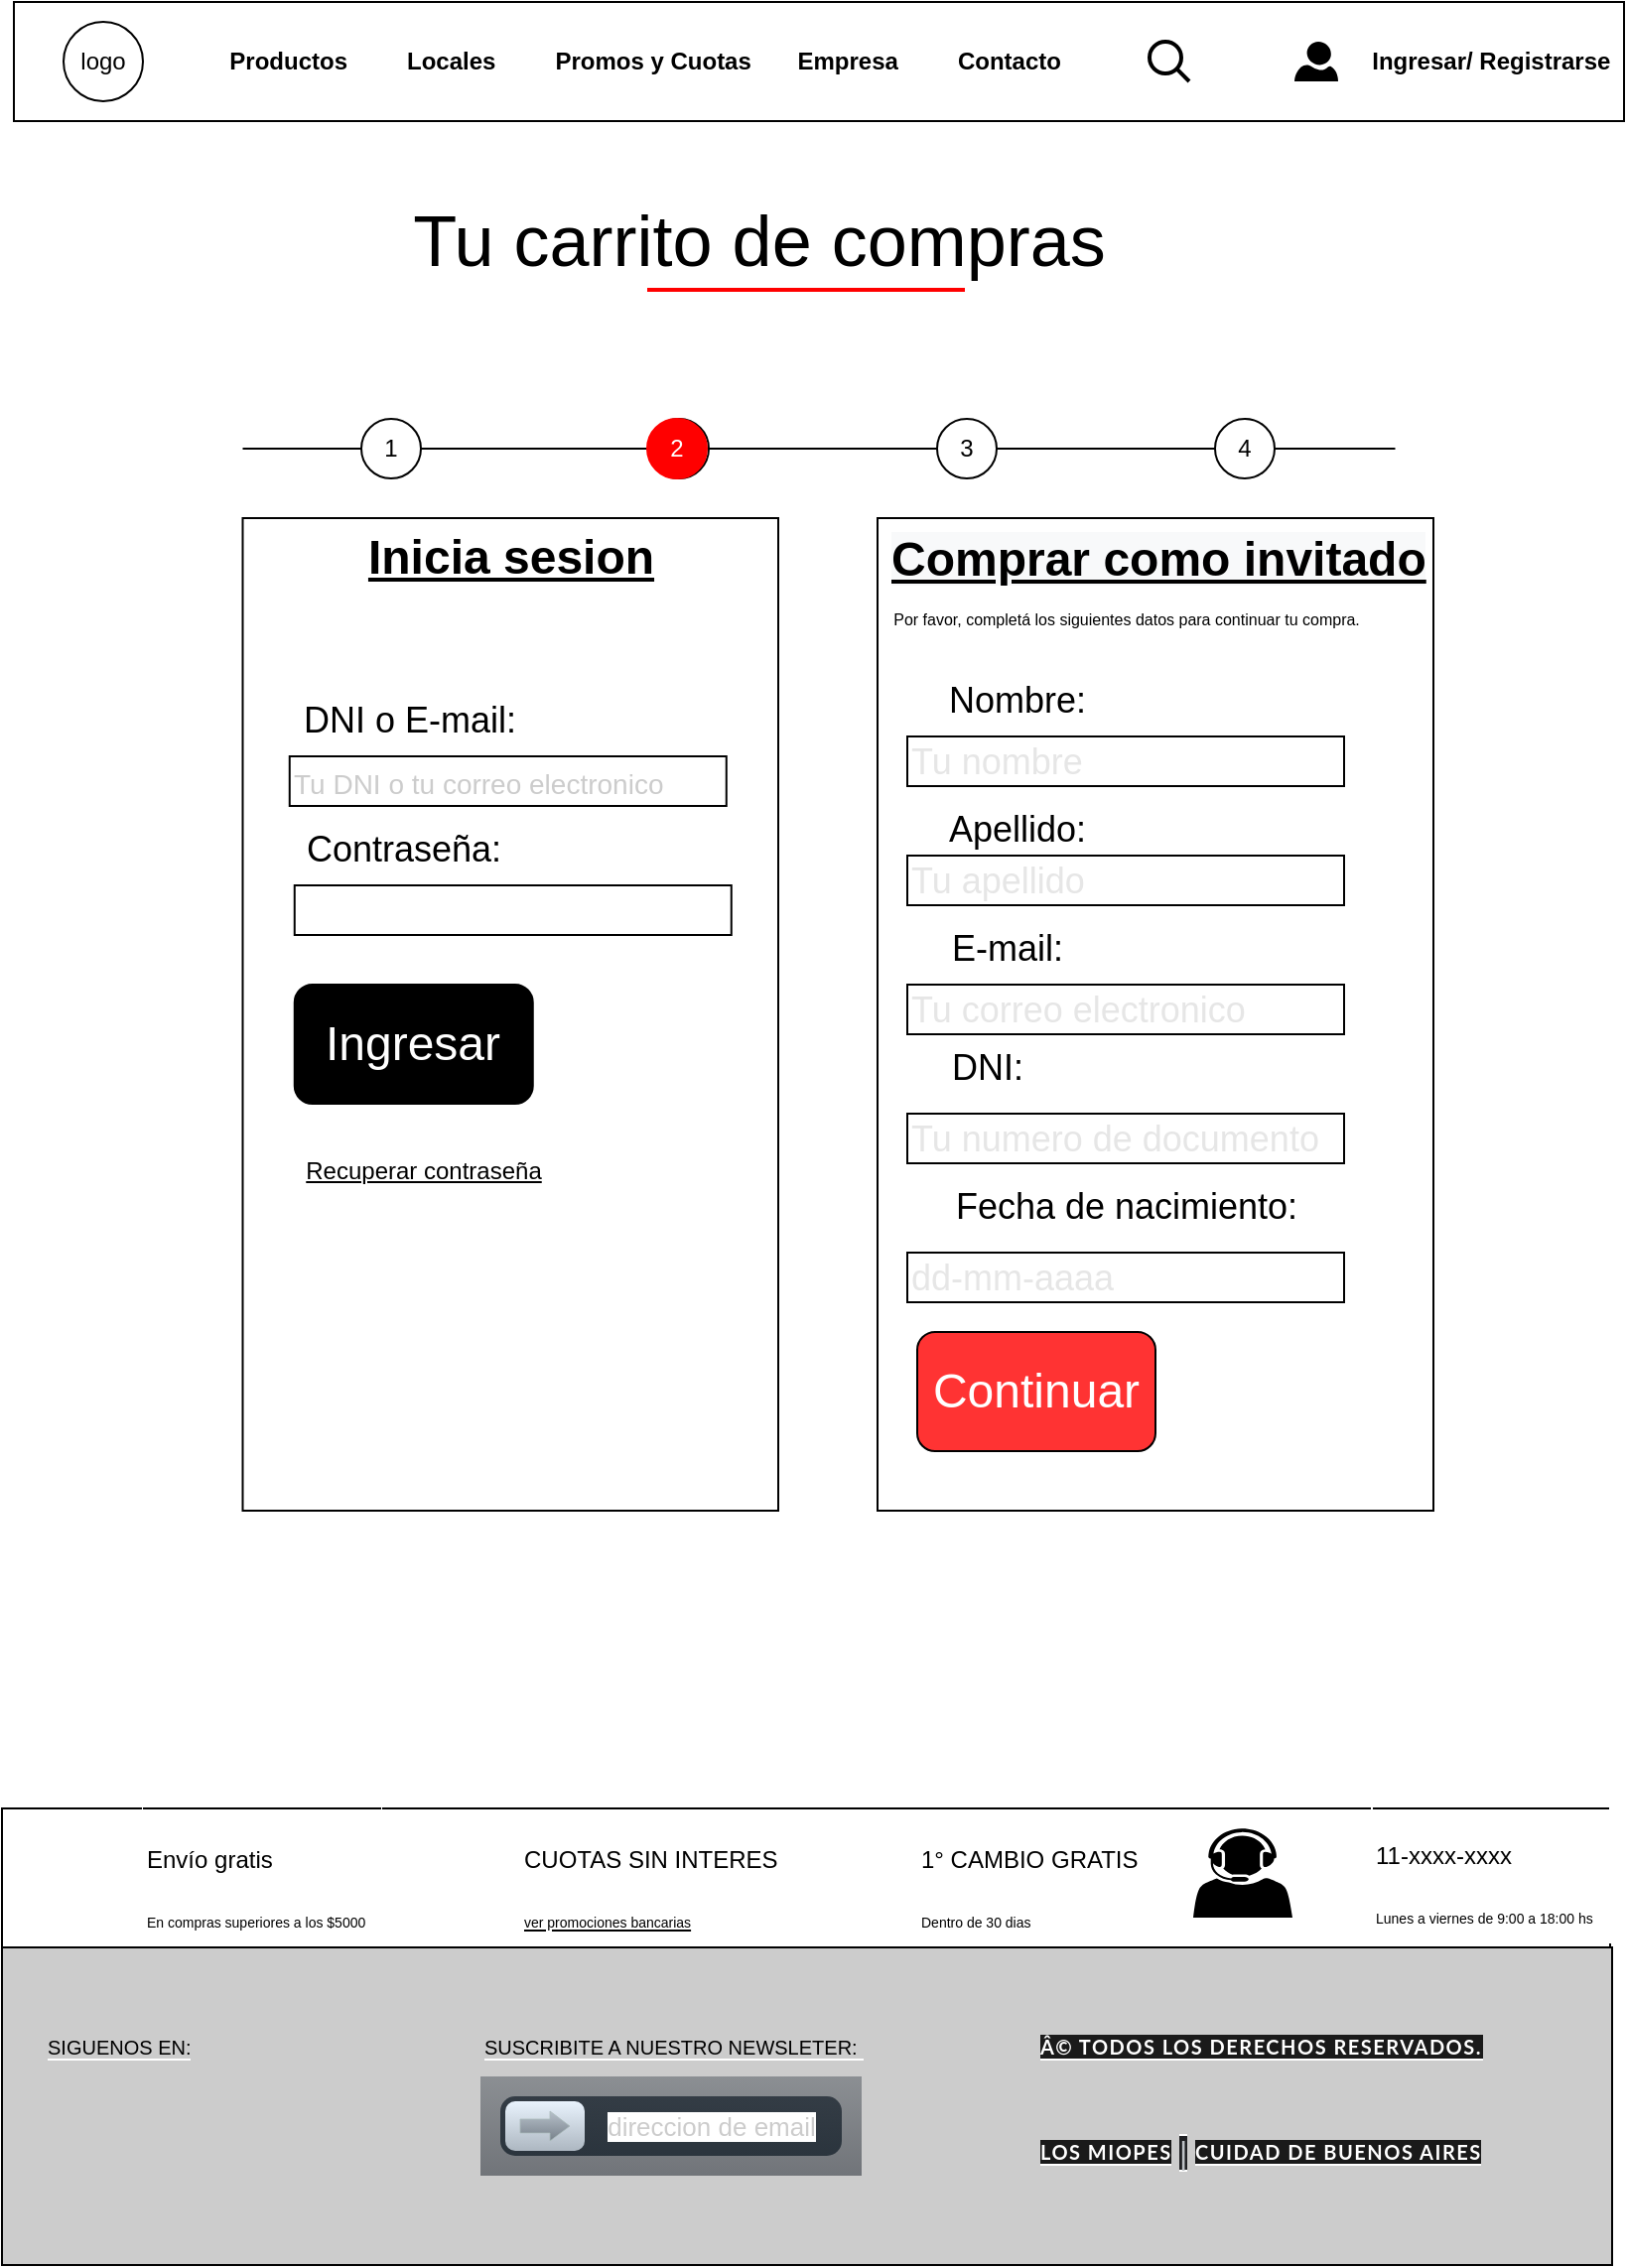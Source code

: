 <mxfile version="15.6.6" type="google"><diagram id="-QO4P-_bwOBR-V4AsRGm" name="Página-1"><mxGraphModel dx="1422" dy="794" grid="1" gridSize="10" guides="1" tooltips="1" connect="1" arrows="1" fold="1" page="1" pageScale="1" pageWidth="827" pageHeight="1169" math="0" shadow="0"><root><mxCell id="0"/><mxCell id="1" parent="0"/><mxCell id="02_rb7rti7s5xEP7EJq2-48" value="" style="line;strokeWidth=1;rotatable=0;dashed=0;labelPosition=right;align=left;verticalAlign=middle;spacingTop=0;spacingLeft=6;points=[];portConstraint=eastwest;fillColor=#FF0000;" parent="1" vertex="1"><mxGeometry x="130.25" y="200" width="580.5" height="70" as="geometry"/></mxCell><mxCell id="02_rb7rti7s5xEP7EJq2-1" value="" style="rounded=0;whiteSpace=wrap;html=1;fontSize=25;strokeColor=#000000;strokeWidth=1;fillColor=#FFFFFF;align=left;" parent="1" vertex="1"><mxGeometry x="9" y="920" width="810" height="70" as="geometry"/></mxCell><mxCell id="02_rb7rti7s5xEP7EJq2-2" value="" style="shape=image;html=1;verticalAlign=top;verticalLabelPosition=bottom;labelBackgroundColor=#ffffff;imageAspect=0;aspect=fixed;image=https://cdn2.iconfinder.com/data/icons/e-commerce-glyph-2/614/23_-_Truck-128.png;fontSize=25;strokeColor=#000000;strokeWidth=1;fillColor=none;gradientColor=#000000;" parent="1" vertex="1"><mxGeometry x="15" y="930" width="55" height="55" as="geometry"/></mxCell><mxCell id="02_rb7rti7s5xEP7EJq2-3" value="" style="shape=image;html=1;verticalAlign=top;verticalLabelPosition=bottom;labelBackgroundColor=#ffffff;imageAspect=0;aspect=fixed;image=https://cdn2.iconfinder.com/data/icons/maki/100/credit-card-128.png;sketch=0;fontSize=25;strokeColor=#000000;strokeWidth=1;fillColor=none;gradientColor=#000000;" parent="1" vertex="1"><mxGeometry x="200" y="920" width="60" height="60" as="geometry"/></mxCell><mxCell id="02_rb7rti7s5xEP7EJq2-4" value="&lt;font&gt;&lt;font style=&quot;font-size: 12px&quot;&gt;Envío gratis&lt;/font&gt;&lt;br&gt;&lt;font style=&quot;font-size: 7px&quot;&gt;En compras superiores a los $5000&lt;/font&gt;&lt;/font&gt;" style="rounded=0;whiteSpace=wrap;html=1;labelBackgroundColor=#FFFFFF;sketch=0;fontSize=25;fontColor=#000000;strokeColor=#FFFFFF;strokeWidth=1;fillColor=none;gradientColor=#000000;align=left;" parent="1" vertex="1"><mxGeometry x="80" y="920" width="120" height="70" as="geometry"/></mxCell><mxCell id="02_rb7rti7s5xEP7EJq2-5" value="" style="endArrow=none;html=1;rounded=0;fontSize=18;strokeColor=#000000;strokeWidth=1;exitX=0;exitY=1;exitDx=0;exitDy=0;" parent="1" edge="1"><mxGeometry relative="1" as="geometry"><mxPoint x="356" y="1080" as="sourcePoint"/><mxPoint x="610" y="1080" as="targetPoint"/></mxGeometry></mxCell><mxCell id="02_rb7rti7s5xEP7EJq2-6" value="" style="endArrow=none;html=1;rounded=0;fontSize=18;strokeColor=#000000;strokeWidth=1;exitX=0;exitY=1;exitDx=0;exitDy=0;" parent="1" edge="1"><mxGeometry relative="1" as="geometry"><mxPoint x="306" y="920" as="sourcePoint"/><mxPoint x="560" y="920" as="targetPoint"/></mxGeometry></mxCell><mxCell id="02_rb7rti7s5xEP7EJq2-7" value="" style="shape=image;html=1;verticalAlign=top;verticalLabelPosition=bottom;labelBackgroundColor=#ffffff;imageAspect=0;aspect=fixed;image=https://cdn0.iconfinder.com/data/icons/analytic-investment-and-balanced-scorecard/512/171_inbox_mail_box_container_delivery_parcel-128.png;sketch=0;fontSize=9;fontColor=#000000;strokeColor=#FFFFFF;strokeWidth=1;fillColor=none;gradientColor=#000000;" parent="1" vertex="1"><mxGeometry x="410" y="920" width="60" height="60" as="geometry"/></mxCell><mxCell id="02_rb7rti7s5xEP7EJq2-8" value="&lt;font&gt;&lt;span style=&quot;font-size: 12px&quot;&gt;1° CAMBIO GRATIS&amp;nbsp;&lt;/span&gt;&lt;br&gt;&lt;font size=&quot;1&quot;&gt;&lt;span style=&quot;font-size: 7px&quot;&gt;Dentro de 30 dias&lt;/span&gt;&lt;/font&gt;&lt;br&gt;&lt;/font&gt;" style="rounded=0;whiteSpace=wrap;html=1;labelBackgroundColor=#FFFFFF;sketch=0;fontSize=25;fontColor=#000000;strokeColor=#FFFFFF;strokeWidth=1;fillColor=none;gradientColor=#000000;align=left;" parent="1" vertex="1"><mxGeometry x="470" y="920" width="170" height="70" as="geometry"/></mxCell><mxCell id="02_rb7rti7s5xEP7EJq2-9" value="&lt;font&gt;&lt;font style=&quot;font-size: 12px&quot;&gt;CUOTAS SIN INTERES&lt;/font&gt;&lt;br&gt;&lt;font size=&quot;1&quot; style=&quot;line-height: 1.2&quot;&gt;&lt;u style=&quot;font-size: 7px&quot;&gt;ver promociones bancarias&lt;/u&gt;&lt;/font&gt;&lt;br&gt;&lt;/font&gt;" style="rounded=0;whiteSpace=wrap;html=1;labelBackgroundColor=#FFFFFF;sketch=0;fontSize=25;fontColor=#000000;strokeColor=#FFFFFF;strokeWidth=1;fillColor=none;gradientColor=#000000;align=left;" parent="1" vertex="1"><mxGeometry x="270" y="920" width="170" height="70" as="geometry"/></mxCell><mxCell id="02_rb7rti7s5xEP7EJq2-10" value="" style="endArrow=none;html=1;rounded=0;fontSize=18;strokeColor=#000000;strokeWidth=1;exitX=0;exitY=0;exitDx=0;exitDy=0;entryX=1;entryY=0;entryDx=0;entryDy=0;" parent="1" source="02_rb7rti7s5xEP7EJq2-4" target="02_rb7rti7s5xEP7EJq2-4" edge="1"><mxGeometry relative="1" as="geometry"><mxPoint x="80" y="920" as="sourcePoint"/><mxPoint x="337" y="920" as="targetPoint"/><Array as="points"><mxPoint x="200" y="920"/></Array></mxGeometry></mxCell><mxCell id="02_rb7rti7s5xEP7EJq2-11" value="" style="endArrow=none;html=1;rounded=0;fontSize=18;strokeColor=#000000;strokeWidth=1;exitX=0;exitY=1;exitDx=0;exitDy=0;" parent="1" edge="1"><mxGeometry relative="1" as="geometry"><mxPoint x="278" y="990" as="sourcePoint"/><mxPoint x="532" y="990" as="targetPoint"/></mxGeometry></mxCell><mxCell id="02_rb7rti7s5xEP7EJq2-12" value="" style="endArrow=none;html=1;rounded=0;fontSize=18;strokeColor=#000000;strokeWidth=1;exitX=0;exitY=1;exitDx=0;exitDy=0;startArrow=none;" parent="1" edge="1"><mxGeometry relative="1" as="geometry"><mxPoint x="230" y="1134" as="sourcePoint"/><mxPoint x="334" y="990" as="targetPoint"/></mxGeometry></mxCell><mxCell id="02_rb7rti7s5xEP7EJq2-13" value="" style="endArrow=none;html=1;rounded=0;fontSize=18;strokeColor=#000000;strokeWidth=1;exitX=0;exitY=1;exitDx=0;exitDy=0;" parent="1" edge="1"><mxGeometry relative="1" as="geometry"><mxPoint x="220" y="920" as="sourcePoint"/><mxPoint x="474" y="920" as="targetPoint"/></mxGeometry></mxCell><mxCell id="02_rb7rti7s5xEP7EJq2-14" value="" style="endArrow=none;html=1;rounded=0;fontSize=18;strokeColor=#000000;strokeWidth=1;exitX=0;exitY=1;exitDx=0;exitDy=0;" parent="1" edge="1"><mxGeometry relative="1" as="geometry"><mxPoint x="452" y="990" as="sourcePoint"/><mxPoint x="706" y="990" as="targetPoint"/></mxGeometry></mxCell><mxCell id="02_rb7rti7s5xEP7EJq2-15" value="" style="endArrow=none;html=1;rounded=0;fontSize=18;strokeColor=#000000;strokeWidth=1;exitX=0;exitY=1;exitDx=0;exitDy=0;" parent="1" edge="1"><mxGeometry relative="1" as="geometry"><mxPoint x="414" y="920" as="sourcePoint"/><mxPoint x="668" y="920" as="targetPoint"/></mxGeometry></mxCell><mxCell id="02_rb7rti7s5xEP7EJq2-16" value="" style="sketch=0;pointerEvents=1;shadow=0;dashed=0;html=1;strokeColor=none;fillColor=#000000;labelPosition=center;verticalLabelPosition=bottom;verticalAlign=top;outlineConnect=0;align=center;shape=mxgraph.office.users.call_center_agent;labelBackgroundColor=#FFFFFF;fontSize=7;fontColor=#000000;" parent="1" vertex="1"><mxGeometry x="609" y="930" width="50" height="45" as="geometry"/></mxCell><mxCell id="02_rb7rti7s5xEP7EJq2-17" value="" style="shape=image;html=1;verticalAlign=top;verticalLabelPosition=bottom;labelBackgroundColor=#ffffff;imageAspect=0;aspect=fixed;image=https://cdn3.iconfinder.com/data/icons/outline-style-1/512/phone-128.png;sketch=0;fontSize=7;fontColor=#000000;strokeColor=#FFFFFF;strokeWidth=1;fillColor=#000000;gradientColor=#000000;imageBackground=#FFFFFF;" parent="1" vertex="1"><mxGeometry x="677" y="930" width="22" height="22" as="geometry"/></mxCell><mxCell id="02_rb7rti7s5xEP7EJq2-18" value="" style="endArrow=none;html=1;rounded=0;fontSize=18;strokeColor=#000000;strokeWidth=1;exitX=0;exitY=1;exitDx=0;exitDy=0;" parent="1" edge="1"><mxGeometry relative="1" as="geometry"><mxPoint x="544" y="920" as="sourcePoint"/><mxPoint x="798" y="920" as="targetPoint"/></mxGeometry></mxCell><mxCell id="02_rb7rti7s5xEP7EJq2-19" value="" style="rounded=0;whiteSpace=wrap;html=1;labelBackgroundColor=#FFFFFF;sketch=0;fontSize=7;fontColor=#000000;strokeColor=#000000;strokeWidth=1;fillColor=#CCCCCC;align=left;gradientDirection=south;" parent="1" vertex="1"><mxGeometry x="9" y="990" width="811" height="160" as="geometry"/></mxCell><mxCell id="02_rb7rti7s5xEP7EJq2-20" value="&lt;font size=&quot;1&quot; style=&quot;background-color: rgb(204 , 204 , 204)&quot;&gt;SIGUENOS EN:&lt;/font&gt;" style="rounded=0;whiteSpace=wrap;html=1;labelBackgroundColor=#FFFFFF;sketch=0;fontSize=7;fontColor=#000000;strokeColor=#CCCCCC;strokeWidth=1;fillColor=#CCCCCC;gradientColor=none;gradientDirection=south;align=left;" parent="1" vertex="1"><mxGeometry x="30" y="1010" width="120" height="60" as="geometry"/></mxCell><mxCell id="02_rb7rti7s5xEP7EJq2-21" value="" style="shape=image;html=1;verticalAlign=top;verticalLabelPosition=bottom;labelBackgroundColor=#ffffff;imageAspect=0;aspect=fixed;image=https://cdn4.iconfinder.com/data/icons/miu-black-social-2/60/facebook-128.png;sketch=0;fontSize=12;fontColor=#000000;strokeColor=#CCCCCC;strokeWidth=1;fillColor=#CCCCCC;gradientColor=none;gradientDirection=south;" parent="1" vertex="1"><mxGeometry x="27.5" y="1055" width="30" height="30" as="geometry"/></mxCell><mxCell id="02_rb7rti7s5xEP7EJq2-22" value="" style="shape=image;html=1;verticalAlign=top;verticalLabelPosition=bottom;labelBackgroundColor=#ffffff;imageAspect=0;aspect=fixed;image=https://cdn1.iconfinder.com/data/icons/social-media-circle-7/512/Circled_Instagram_svg-128.png;sketch=0;fontSize=12;fontColor=#000000;strokeColor=#CCCCCC;strokeWidth=1;fillColor=#CCCCCC;gradientColor=none;gradientDirection=south;" parent="1" vertex="1"><mxGeometry x="70" y="1055" width="35" height="35" as="geometry"/></mxCell><mxCell id="02_rb7rti7s5xEP7EJq2-23" value="" style="shape=image;html=1;verticalAlign=top;verticalLabelPosition=bottom;labelBackgroundColor=#ffffff;imageAspect=0;aspect=fixed;image=https://cdn4.iconfinder.com/data/icons/miu-black-social-2/60/pinterest-128.png;sketch=0;fontSize=12;fontColor=#000000;strokeColor=#CCCCCC;strokeWidth=1;fillColor=#CCCCCC;gradientColor=none;gradientDirection=south;" parent="1" vertex="1"><mxGeometry x="115" y="1055" width="35" height="35" as="geometry"/></mxCell><mxCell id="02_rb7rti7s5xEP7EJq2-24" value="" style="shape=image;html=1;verticalAlign=top;verticalLabelPosition=bottom;labelBackgroundColor=#ffffff;imageAspect=0;aspect=fixed;image=https://cdn4.iconfinder.com/data/icons/miu-black-social-2/60/twitter-128.png;sketch=0;fontSize=12;fontColor=#000000;strokeColor=#CCCCCC;strokeWidth=1;fillColor=#CCCCCC;gradientColor=none;gradientDirection=south;" parent="1" vertex="1"><mxGeometry x="162" y="1055" width="38" height="38" as="geometry"/></mxCell><mxCell id="02_rb7rti7s5xEP7EJq2-25" value="&lt;font size=&quot;1&quot;&gt;&lt;span style=&quot;background-color: rgb(204 , 204 , 204)&quot;&gt;SUSCRIBITE A NUESTRO NEWSLETER:&amp;nbsp;&lt;/span&gt;&lt;/font&gt;" style="rounded=0;whiteSpace=wrap;html=1;labelBackgroundColor=#FFFFFF;sketch=0;fontSize=7;fontColor=#000000;strokeColor=#CCCCCC;strokeWidth=1;fillColor=#CCCCCC;gradientColor=none;gradientDirection=south;align=left;" parent="1" vertex="1"><mxGeometry x="250" y="1010" width="200" height="60" as="geometry"/></mxCell><mxCell id="02_rb7rti7s5xEP7EJq2-26" value="&lt;span style=&quot;background-color: rgb(255 , 255 , 255)&quot;&gt;direccion de email&lt;/span&gt;" style="strokeWidth=1;html=1;shadow=0;dashed=0;shape=mxgraph.ios.iLockButton;fontColor=#cccccc;fontSize=13;mainText=;spacingLeft=50;spacingRight=10;align=center;sketch=0;labelBackgroundColor=#CCCCCC;fillColor=#FFFFFF;gradientColor=none;gradientDirection=south;" parent="1" vertex="1"><mxGeometry x="250" y="1055" width="192" height="50" as="geometry"/></mxCell><mxCell id="02_rb7rti7s5xEP7EJq2-27" value="&lt;span style=&quot;font-family: lato, sans-serif; font-size: 10px; font-weight: 700; letter-spacing: 0.75px; text-transform: uppercase; background-color: rgb(26, 26, 26);&quot;&gt;Â© TODOS LOS DERECHOS RESERVADOS.&lt;/span&gt;" style="rounded=0;whiteSpace=wrap;html=1;labelBackgroundColor=#FFFFFF;sketch=0;fontSize=7;fontColor=#FFFFFF;strokeColor=#CCCCCC;strokeWidth=1;fillColor=#CCCCCC;gradientColor=none;gradientDirection=south;align=left;" parent="1" vertex="1"><mxGeometry x="530" y="1010" width="240" height="60" as="geometry"/></mxCell><mxCell id="02_rb7rti7s5xEP7EJq2-28" value="&lt;font face=&quot;lato, sans-serif&quot;&gt;&lt;span style=&quot;font-size: 10px ; letter-spacing: 0.75px ; text-transform: uppercase ; background-color: rgb(26 , 26 , 26)&quot;&gt;&lt;b&gt;Los Miopes&lt;/b&gt;&lt;/span&gt;&lt;/font&gt;" style="rounded=0;whiteSpace=wrap;html=1;labelBackgroundColor=#FFFFFF;sketch=0;fontSize=7;fontColor=#FFFFFF;strokeColor=#CCCCCC;strokeWidth=1;fillColor=#CCCCCC;gradientColor=none;gradientDirection=south;align=left;" parent="1" vertex="1"><mxGeometry x="530" y="1080" width="80" height="25" as="geometry"/></mxCell><mxCell id="02_rb7rti7s5xEP7EJq2-29" value="&lt;font face=&quot;lato, sans-serif&quot;&gt;&lt;span style=&quot;font-size: 10px ; letter-spacing: 0.75px ; text-transform: uppercase ; background-color: rgb(26 , 26 , 26)&quot;&gt;&lt;b&gt;CUIDAD DE BUENOS AIRES&lt;/b&gt;&lt;/span&gt;&lt;/font&gt;" style="rounded=0;whiteSpace=wrap;html=1;labelBackgroundColor=#FFFFFF;sketch=0;fontSize=7;fontColor=#FFFFFF;strokeColor=#CCCCCC;strokeWidth=1;fillColor=#CCCCCC;gradientColor=none;gradientDirection=south;align=left;" parent="1" vertex="1"><mxGeometry x="608" y="1080" width="160" height="25" as="geometry"/></mxCell><mxCell id="02_rb7rti7s5xEP7EJq2-30" value="&lt;span style=&quot;color: rgb(189 , 193 , 198) ; font-family: &amp;#34;arial&amp;#34; , sans-serif ; font-size: 16px ; background-color: rgb(32 , 33 , 36)&quot;&gt;|&lt;/span&gt;" style="rounded=0;whiteSpace=wrap;html=1;labelBackgroundColor=#FFFFFF;sketch=0;fontSize=7;fontColor=#FFFFFF;strokeColor=#CCCCCC;strokeWidth=1;fillColor=#CCCCCC;gradientColor=none;gradientDirection=south;align=left;" parent="1" vertex="1"><mxGeometry x="600" y="1080" height="25" as="geometry"/></mxCell><mxCell id="02_rb7rti7s5xEP7EJq2-31" value="&lt;ul&gt;&lt;li&gt;&lt;b&gt;&amp;nbsp; &amp;nbsp; &amp;nbsp; &amp;nbsp; &amp;nbsp; &amp;nbsp; &amp;nbsp; &amp;nbsp; &amp;nbsp; &amp;nbsp; Productos&amp;nbsp; &amp;nbsp; &amp;nbsp; &amp;nbsp; &amp;nbsp;Locales&amp;nbsp; &amp;nbsp; &amp;nbsp; &amp;nbsp; &amp;nbsp;Promos y Cuotas&amp;nbsp; &amp;nbsp; &amp;nbsp; &amp;nbsp;Empresa&amp;nbsp; &amp;nbsp; &amp;nbsp; &amp;nbsp; &amp;nbsp;Contacto&amp;nbsp; &amp;nbsp; &amp;nbsp; &amp;nbsp; &amp;nbsp; &amp;nbsp; &amp;nbsp; &amp;nbsp; &amp;nbsp; &amp;nbsp; &amp;nbsp; &amp;nbsp; &amp;nbsp; &amp;nbsp; &amp;nbsp; &amp;nbsp; &amp;nbsp; &amp;nbsp; &amp;nbsp; &amp;nbsp; &amp;nbsp; &amp;nbsp; &amp;nbsp; &amp;nbsp;Ingresar/ Registrarse&lt;/b&gt;&lt;/li&gt;&lt;/ul&gt;" style="rounded=0;whiteSpace=wrap;html=1;align=left;" parent="1" vertex="1"><mxGeometry x="15" y="10" width="811" height="60" as="geometry"/></mxCell><mxCell id="02_rb7rti7s5xEP7EJq2-32" value="logo" style="ellipse;whiteSpace=wrap;html=1;aspect=fixed;" parent="1" vertex="1"><mxGeometry x="40" y="20" width="40" height="40" as="geometry"/></mxCell><mxCell id="02_rb7rti7s5xEP7EJq2-33" value="" style="html=1;verticalLabelPosition=bottom;align=center;labelBackgroundColor=#ffffff;verticalAlign=top;strokeWidth=2;strokeColor=#000000;shadow=0;dashed=0;shape=mxgraph.ios7.icons.looking_glass;" parent="1" vertex="1"><mxGeometry x="587" y="30" width="20" height="20" as="geometry"/></mxCell><mxCell id="02_rb7rti7s5xEP7EJq2-34" value="" style="shape=image;html=1;verticalAlign=top;verticalLabelPosition=bottom;labelBackgroundColor=#ffffff;imageAspect=0;aspect=fixed;image=https://cdn0.iconfinder.com/data/icons/mobile-basic-vol-1/32/Tote_Bag-128.png;strokeColor=#000000;" parent="1" vertex="1"><mxGeometry x="621" y="26" width="28" height="28" as="geometry"/></mxCell><mxCell id="02_rb7rti7s5xEP7EJq2-35" value="" style="verticalLabelPosition=bottom;html=1;verticalAlign=top;align=center;strokeColor=none;fillColor=#000000;shape=mxgraph.azure.user;" parent="1" vertex="1"><mxGeometry x="660" y="30" width="22" height="20" as="geometry"/></mxCell><mxCell id="02_rb7rti7s5xEP7EJq2-36" value="&lt;font&gt;&lt;span style=&quot;font-size: 12px&quot;&gt;11-xxxx-xxxx&lt;br&gt;&lt;/span&gt;&lt;font style=&quot;font-size: 7px&quot;&gt;Lunes a viernes de 9:00 a 18:00 hs&lt;/font&gt;&lt;br&gt;&lt;/font&gt;" style="rounded=0;whiteSpace=wrap;html=1;labelBackgroundColor=#FFFFFF;sketch=0;fontSize=25;fontColor=#000000;strokeColor=#FFFFFF;strokeWidth=1;fillColor=none;gradientColor=#000000;align=left;" parent="1" vertex="1"><mxGeometry x="699" y="917.5" width="120" height="70" as="geometry"/></mxCell><mxCell id="02_rb7rti7s5xEP7EJq2-37" value="&lt;font style=&quot;font-size: 36px&quot;&gt;Tu carrito de compras&lt;/font&gt;" style="text;html=1;align=center;verticalAlign=middle;resizable=0;points=[];autosize=1;strokeColor=none;fillColor=none;" parent="1" vertex="1"><mxGeometry x="210" y="115" width="360" height="30" as="geometry"/></mxCell><mxCell id="02_rb7rti7s5xEP7EJq2-38" value="" style="line;strokeWidth=2;html=1;fillColor=#FF0000;strokeColor=#FF0000;" parent="1" vertex="1"><mxGeometry x="334" y="150" width="160" height="10" as="geometry"/></mxCell><mxCell id="02_rb7rti7s5xEP7EJq2-51" value="3" style="ellipse;whiteSpace=wrap;html=1;aspect=fixed;strokeColor=#000000;fillColor=#FFFFFF;" parent="1" vertex="1"><mxGeometry x="480" y="220" width="30" height="30" as="geometry"/></mxCell><mxCell id="02_rb7rti7s5xEP7EJq2-52" value="4" style="ellipse;whiteSpace=wrap;html=1;aspect=fixed;strokeColor=#000000;fillColor=#FFFFFF;" parent="1" vertex="1"><mxGeometry x="620" y="220" width="30" height="30" as="geometry"/></mxCell><mxCell id="02_rb7rti7s5xEP7EJq2-53" value="2" style="ellipse;whiteSpace=wrap;html=1;aspect=fixed;strokeColor=#000000;fillColor=#FFFFFF;fontColor=default;" parent="1" vertex="1"><mxGeometry x="335" y="220" width="30" height="30" as="geometry"/></mxCell><mxCell id="l520Jz-woYc0J6uQK_jT-1" value="1" style="ellipse;whiteSpace=wrap;html=1;aspect=fixed;strokeColor=#000000;fillColor=#FFFFFF;fontColor=default;" parent="1" vertex="1"><mxGeometry x="190" y="220" width="30" height="30" as="geometry"/></mxCell><mxCell id="02_rb7rti7s5xEP7EJq2-43" value="&lt;font color=&quot;#ffffff&quot;&gt;2&lt;/font&gt;" style="ellipse;whiteSpace=wrap;html=1;aspect=fixed;strokeColor=#FF0000;fillColor=#FF0000;fontColor=default;" parent="1" vertex="1"><mxGeometry x="334" y="220" width="30" height="30" as="geometry"/></mxCell><mxCell id="l520Jz-woYc0J6uQK_jT-2" value="" style="rounded=0;whiteSpace=wrap;html=1;fontColor=#FFFFFF;direction=south;fillColor=default;strokeColor=default;" parent="1" vertex="1"><mxGeometry x="130.25" y="270" width="269.75" height="500" as="geometry"/></mxCell><mxCell id="l520Jz-woYc0J6uQK_jT-3" value="&lt;br&gt;&lt;br&gt;" style="rounded=0;whiteSpace=wrap;html=1;fontColor=#FFFFFF;direction=south;fillColor=default;strokeColor=default;" parent="1" vertex="1"><mxGeometry x="450" y="270" width="280" height="500" as="geometry"/></mxCell><mxCell id="l520Jz-woYc0J6uQK_jT-4" value="&lt;font color=&quot;#000000&quot; style=&quot;font-size: 24px&quot;&gt;&lt;b&gt;&lt;u&gt;Inicia sesion&lt;/u&gt;&lt;/b&gt;&lt;/font&gt;" style="text;html=1;align=center;verticalAlign=middle;resizable=0;points=[];autosize=1;strokeColor=none;fillColor=none;fontColor=#FFFFFF;" parent="1" vertex="1"><mxGeometry x="185.13" y="280" width="160" height="20" as="geometry"/></mxCell><mxCell id="l520Jz-woYc0J6uQK_jT-5" value="&lt;font style=&quot;font-size: 18px&quot;&gt;DNI o E-mail:&lt;/font&gt;" style="text;html=1;align=center;verticalAlign=middle;resizable=0;points=[];autosize=1;strokeColor=none;fillColor=none;fontSize=24;fontColor=#000000;" parent="1" vertex="1"><mxGeometry x="153.88" y="350" width="120" height="40" as="geometry"/></mxCell><mxCell id="l520Jz-woYc0J6uQK_jT-6" value="&lt;font style=&quot;font-size: 14px&quot; color=&quot;#cccccc&quot;&gt;Tu DNI o tu correo electronico&lt;/font&gt;" style="rounded=0;whiteSpace=wrap;html=1;fontSize=18;fontColor=#000000;strokeColor=default;fillColor=default;align=left;" parent="1" vertex="1"><mxGeometry x="153.88" y="390" width="220" height="25" as="geometry"/></mxCell><mxCell id="l520Jz-woYc0J6uQK_jT-7" value="&lt;font style=&quot;font-size: 18px&quot;&gt;Contraseña:&lt;/font&gt;" style="text;html=1;align=center;verticalAlign=middle;resizable=0;points=[];autosize=1;strokeColor=none;fillColor=none;fontSize=24;fontColor=#000000;" parent="1" vertex="1"><mxGeometry x="156.38" y="415" width="110" height="40" as="geometry"/></mxCell><mxCell id="l520Jz-woYc0J6uQK_jT-8" value="" style="rounded=0;whiteSpace=wrap;html=1;fontSize=18;fontColor=#000000;strokeColor=default;fillColor=default;align=left;" parent="1" vertex="1"><mxGeometry x="156.38" y="455" width="220" height="25" as="geometry"/></mxCell><mxCell id="l520Jz-woYc0J6uQK_jT-10" value="Ingresar" style="rounded=1;whiteSpace=wrap;html=1;labelBackgroundColor=none;fontSize=24;fontColor=#FFFFFF;strokeColor=default;fillColor=#000000;align=center;" parent="1" vertex="1"><mxGeometry x="156.38" y="505" width="120" height="60" as="geometry"/></mxCell><mxCell id="l520Jz-woYc0J6uQK_jT-11" value="&lt;font color=&quot;#000000&quot; style=&quot;font-size: 12px&quot;&gt;&lt;u&gt;Recuperar contraseña&lt;/u&gt;&lt;/font&gt;" style="text;html=1;align=center;verticalAlign=middle;resizable=0;points=[];autosize=1;strokeColor=none;fillColor=none;fontSize=24;fontColor=#FFFFFF;" parent="1" vertex="1"><mxGeometry x="156.38" y="575" width="130" height="40" as="geometry"/></mxCell><mxCell id="l520Jz-woYc0J6uQK_jT-12" value="&lt;b style=&quot;color: rgb(0 , 0 , 0) ; font-family: &amp;#34;helvetica&amp;#34; ; font-size: 24px ; font-style: normal ; letter-spacing: normal ; text-align: center ; text-indent: 0px ; text-transform: none ; word-spacing: 0px ; background-color: rgb(248 , 249 , 250)&quot;&gt;&lt;u&gt;Comprar como invitado&lt;/u&gt;&lt;/b&gt;" style="text;whiteSpace=wrap;html=1;fontSize=12;fontColor=#000000;" parent="1" vertex="1"><mxGeometry x="455" y="270" width="290" height="30" as="geometry"/></mxCell><mxCell id="l520Jz-woYc0J6uQK_jT-13" value="&lt;p style=&quot;box-sizing: inherit ; font-family: &amp;#34;montserrat&amp;#34; , sans-serif ; line-height: 20px ; margin: 15px 0px ; background-color: rgb(255 , 255 , 255)&quot;&gt;&lt;font style=&quot;font-size: 8px&quot;&gt;Por favor, completá los siguientes datos para continuar tu compra.&lt;/font&gt;&lt;/p&gt;&lt;div class=&quot;control-group&quot; style=&quot;box-sizing: inherit ; font-family: &amp;#34;montserrat&amp;#34; , sans-serif ; line-height: 20px ; margin: 0px 0px 10px ; padding: 5px 0px ; vertical-align: top ; background-color: rgb(255 , 255 , 255)&quot;&gt;&lt;/div&gt;" style="text;html=1;align=center;verticalAlign=middle;resizable=0;points=[];autosize=1;strokeColor=none;fillColor=none;fontSize=12;fontColor=#000000;" parent="1" vertex="1"><mxGeometry x="450" y="290" width="250" height="80" as="geometry"/></mxCell><mxCell id="l520Jz-woYc0J6uQK_jT-16" value="&lt;font style=&quot;font-size: 18px&quot;&gt;Nombre:&lt;/font&gt;" style="text;html=1;align=center;verticalAlign=middle;resizable=0;points=[];autosize=1;strokeColor=none;fillColor=none;fontSize=24;fontColor=#000000;" parent="1" vertex="1"><mxGeometry x="480" y="340" width="80" height="40" as="geometry"/></mxCell><mxCell id="l520Jz-woYc0J6uQK_jT-17" value="&lt;font color=&quot;#e6e6e6&quot;&gt;Tu nombre&lt;/font&gt;" style="rounded=0;whiteSpace=wrap;html=1;fontSize=18;fontColor=#000000;strokeColor=default;fillColor=default;align=left;" parent="1" vertex="1"><mxGeometry x="465" y="380" width="220" height="25" as="geometry"/></mxCell><mxCell id="l520Jz-woYc0J6uQK_jT-18" value="&lt;font style=&quot;font-size: 18px&quot;&gt;Apellido:&lt;/font&gt;" style="text;html=1;align=center;verticalAlign=middle;resizable=0;points=[];autosize=1;strokeColor=none;fillColor=none;fontSize=24;fontColor=#000000;" parent="1" vertex="1"><mxGeometry x="480" y="405" width="80" height="40" as="geometry"/></mxCell><mxCell id="l520Jz-woYc0J6uQK_jT-19" value="&lt;font color=&quot;#e6e6e6&quot;&gt;Tu apellido&amp;nbsp;&lt;/font&gt;" style="rounded=0;whiteSpace=wrap;html=1;fontSize=18;fontColor=#000000;strokeColor=default;fillColor=default;align=left;" parent="1" vertex="1"><mxGeometry x="465" y="440" width="220" height="25" as="geometry"/></mxCell><mxCell id="l520Jz-woYc0J6uQK_jT-20" value="&lt;font style=&quot;font-size: 18px&quot;&gt;E-mail:&lt;/font&gt;" style="text;html=1;align=center;verticalAlign=middle;resizable=0;points=[];autosize=1;strokeColor=none;fillColor=none;fontSize=24;fontColor=#000000;" parent="1" vertex="1"><mxGeometry x="480" y="465" width="70" height="40" as="geometry"/></mxCell><mxCell id="l520Jz-woYc0J6uQK_jT-21" value="&lt;font color=&quot;#e6e6e6&quot;&gt;Tu correo electronico&lt;/font&gt;" style="rounded=0;whiteSpace=wrap;html=1;fontSize=18;fontColor=#000000;strokeColor=default;fillColor=default;align=left;" parent="1" vertex="1"><mxGeometry x="465" y="505" width="220" height="25" as="geometry"/></mxCell><mxCell id="l520Jz-woYc0J6uQK_jT-22" value="&lt;font style=&quot;font-size: 18px&quot;&gt;DNI:&lt;/font&gt;" style="text;html=1;align=center;verticalAlign=middle;resizable=0;points=[];autosize=1;strokeColor=none;fillColor=none;fontSize=24;fontColor=#000000;" parent="1" vertex="1"><mxGeometry x="480" y="525" width="50" height="40" as="geometry"/></mxCell><mxCell id="l520Jz-woYc0J6uQK_jT-23" value="&lt;font color=&quot;#e6e6e6&quot;&gt;Tu numero de documento&lt;/font&gt;" style="rounded=0;whiteSpace=wrap;html=1;fontSize=18;fontColor=#000000;strokeColor=default;fillColor=default;align=left;" parent="1" vertex="1"><mxGeometry x="465" y="570" width="220" height="25" as="geometry"/></mxCell><mxCell id="l520Jz-woYc0J6uQK_jT-24" value="&lt;font style=&quot;font-size: 18px&quot;&gt;Fecha de nacimiento:&lt;/font&gt;" style="text;html=1;align=center;verticalAlign=middle;resizable=0;points=[];autosize=1;strokeColor=none;fillColor=none;fontSize=24;fontColor=#000000;" parent="1" vertex="1"><mxGeometry x="480" y="595" width="190" height="40" as="geometry"/></mxCell><mxCell id="l520Jz-woYc0J6uQK_jT-25" value="&lt;font color=&quot;#e6e6e6&quot;&gt;dd-mm-aaaa&lt;/font&gt;" style="rounded=0;whiteSpace=wrap;html=1;fontSize=18;fontColor=#000000;strokeColor=default;fillColor=default;align=left;" parent="1" vertex="1"><mxGeometry x="465" y="640" width="220" height="25" as="geometry"/></mxCell><mxCell id="l520Jz-woYc0J6uQK_jT-27" value="Continuar" style="rounded=1;whiteSpace=wrap;html=1;labelBackgroundColor=none;fontSize=24;fontColor=#FFFFFF;strokeColor=default;fillColor=#FF3333;align=center;" parent="1" vertex="1"><mxGeometry x="470" y="680" width="120" height="60" as="geometry"/></mxCell><mxCell id="13AY520c24YWGUJ5DIhI-1" value="" style="shape=image;html=1;verticalAlign=top;verticalLabelPosition=bottom;labelBackgroundColor=#ffffff;imageAspect=0;aspect=fixed;image=https://cdn4.iconfinder.com/data/icons/picons-social/57/23-whatsapp-2-128.png;rounded=0;shadow=0;glass=0;sketch=0;fontFamily=Comic Sans MS;fontSize=18;fontColor=#CCCCCC;strokeColor=#FFFFFF;strokeWidth=1;fillColor=default;gradientColor=none;" vertex="1" parent="1"><mxGeometry x="677" y="840" width="60" height="60" as="geometry"/></mxCell><mxCell id="13AY520c24YWGUJ5DIhI-2" value="" style="shape=image;html=1;verticalAlign=top;verticalLabelPosition=bottom;labelBackgroundColor=#ffffff;imageAspect=0;aspect=fixed;image=https://cdn3.iconfinder.com/data/icons/linecons-free-vector-icons-pack/32/bubble-128.png;rounded=0;shadow=0;glass=0;sketch=0;fontFamily=Comic Sans MS;fontSize=18;fontColor=#CCCCCC;strokeColor=#FFFFFF;strokeWidth=1;fillColor=default;gradientColor=none;" vertex="1" parent="1"><mxGeometry x="751.75" y="840" width="60.25" height="60.25" as="geometry"/></mxCell></root></mxGraphModel></diagram></mxfile>